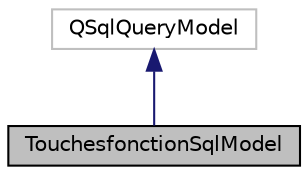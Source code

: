 digraph "TouchesfonctionSqlModel"
{
 // LATEX_PDF_SIZE
  edge [fontname="Helvetica",fontsize="10",labelfontname="Helvetica",labelfontsize="10"];
  node [fontname="Helvetica",fontsize="10",shape=record];
  Node1 [label="TouchesfonctionSqlModel",height=0.2,width=0.4,color="black", fillcolor="grey75", style="filled", fontcolor="black",tooltip="TouchesfonctionSqlModel class."];
  Node2 -> Node1 [dir="back",color="midnightblue",fontsize="10",style="solid",fontname="Helvetica"];
  Node2 [label="QSqlQueryModel",height=0.2,width=0.4,color="grey75", fillcolor="white", style="filled",tooltip=" "];
}

